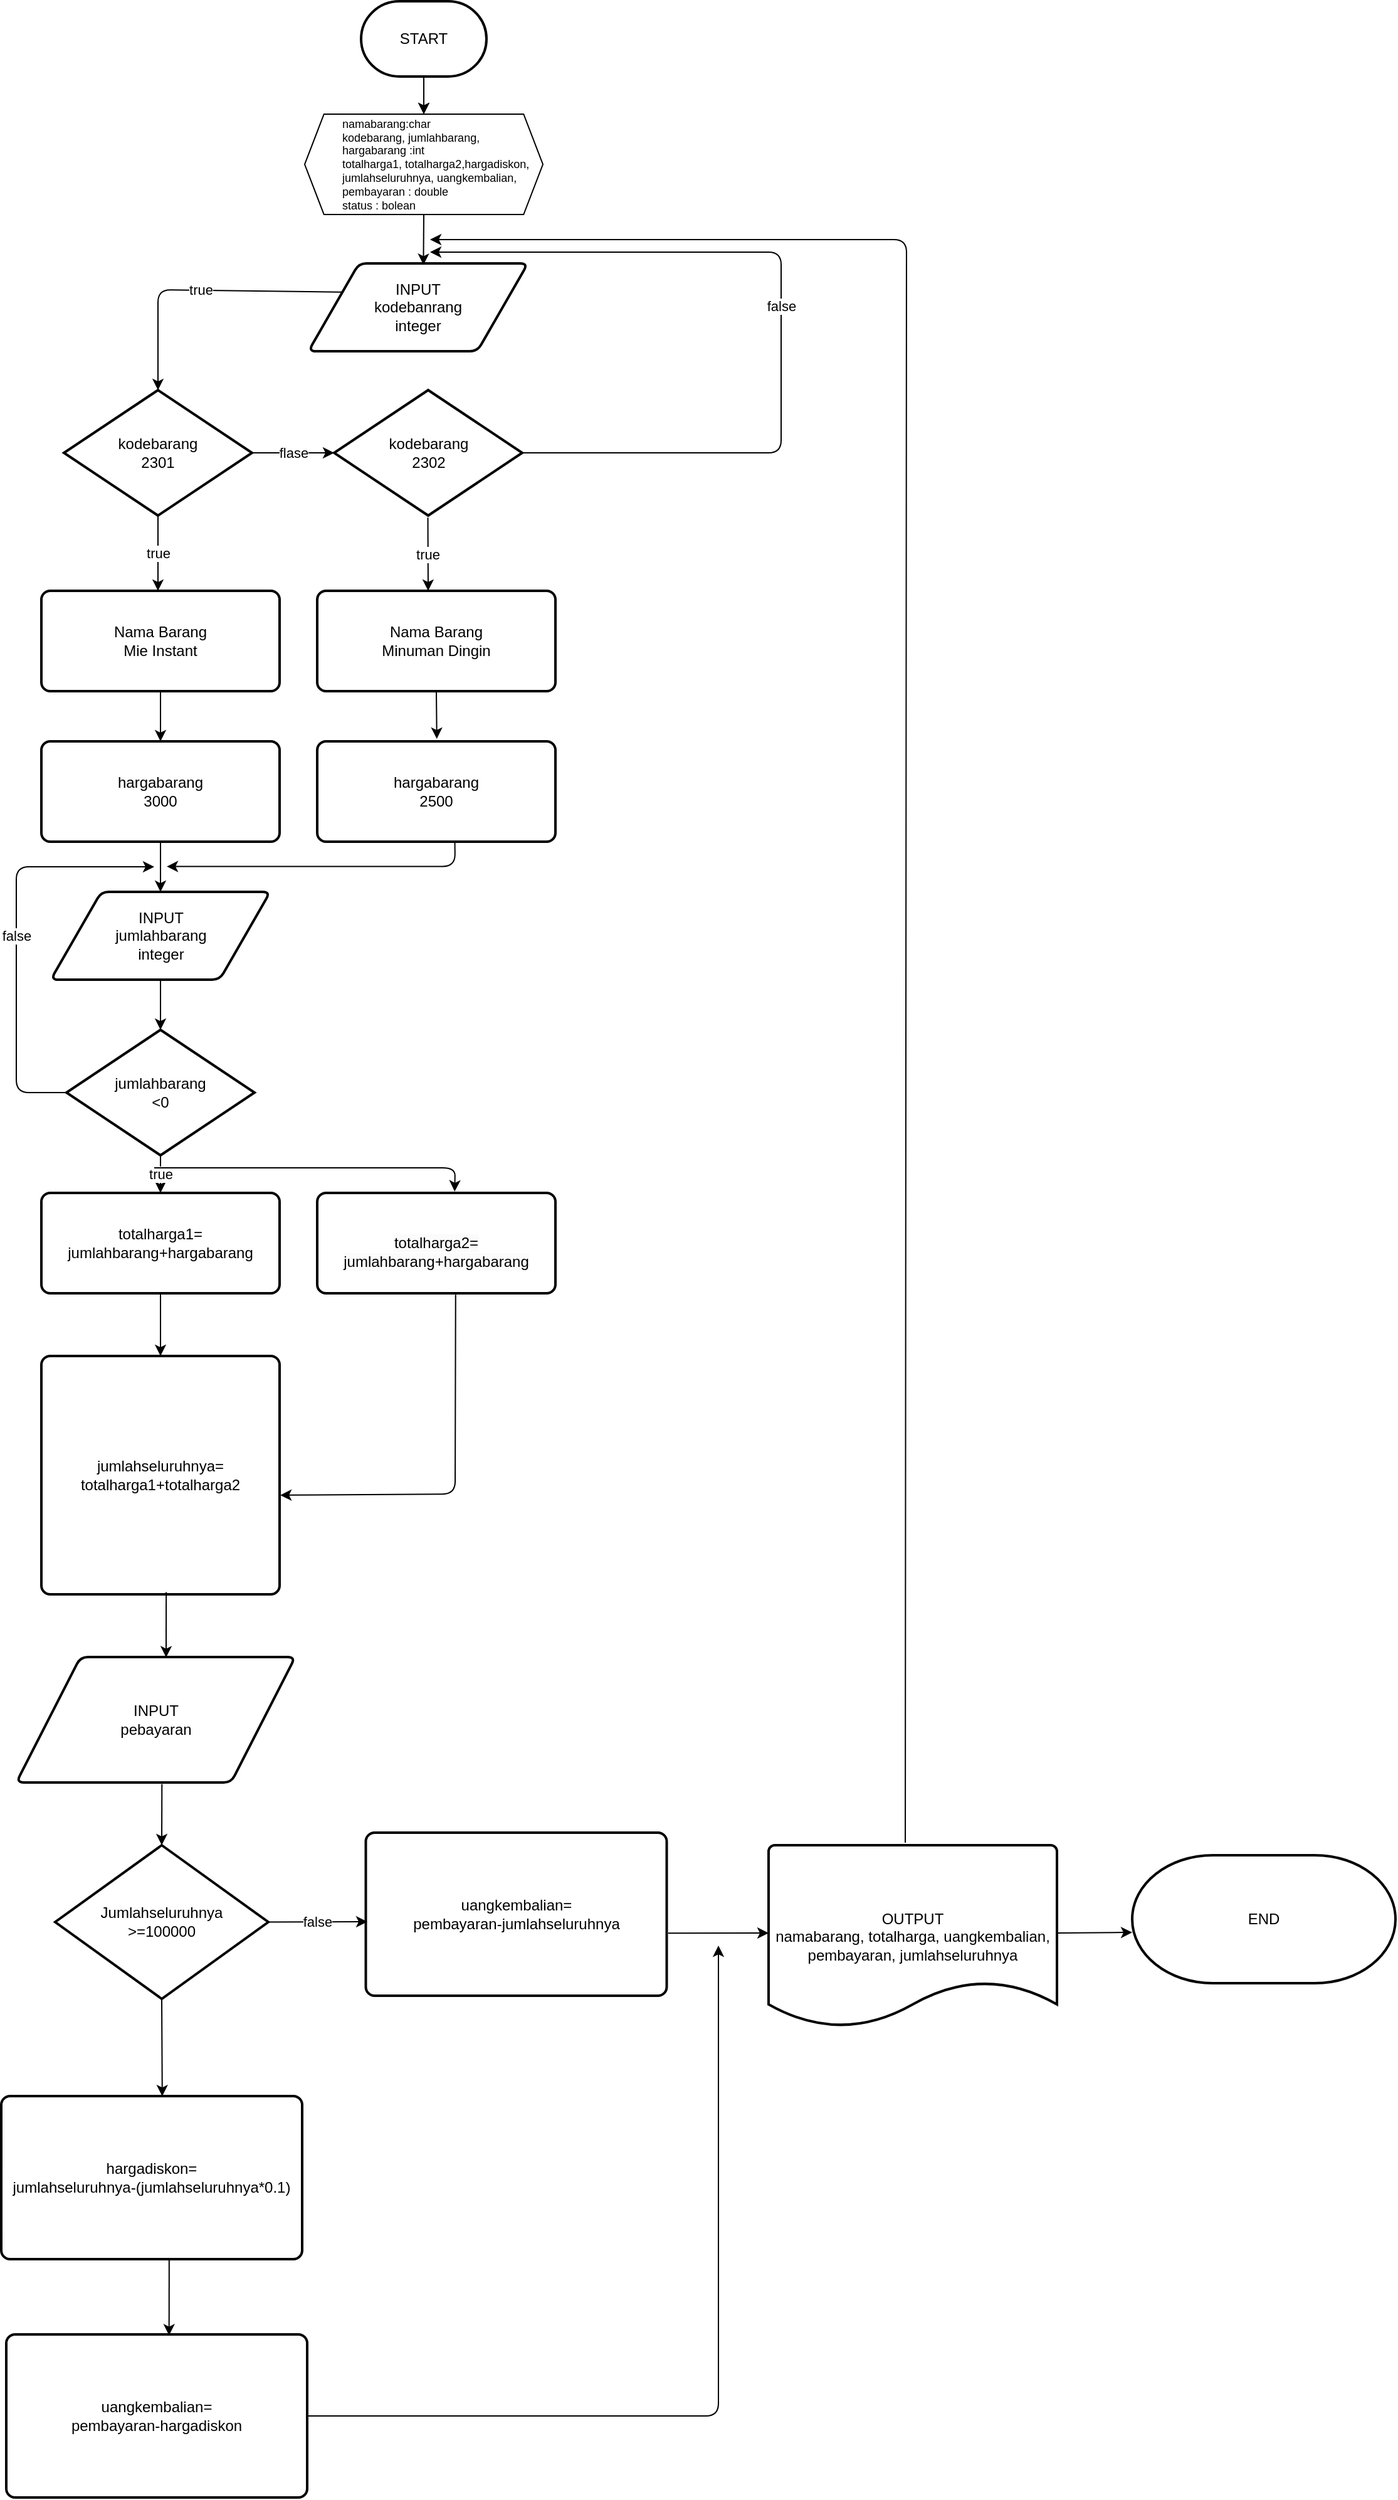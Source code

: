 <mxfile version="22.0.2" type="device">
  <diagram name="Page-1" id="sKuAQNxoBss62TvX7HFl">
    <mxGraphModel dx="843" dy="932" grid="1" gridSize="10" guides="1" tooltips="1" connect="1" arrows="1" fold="1" page="1" pageScale="1" pageWidth="850" pageHeight="1100" math="0" shadow="0">
      <root>
        <mxCell id="0" />
        <mxCell id="1" parent="0" />
        <mxCell id="3EsMmoUdwAtE5bACH4K3-32" value="" style="edgeStyle=orthogonalEdgeStyle;rounded=1;orthogonalLoop=1;jettySize=auto;html=1;" parent="1" edge="1">
          <mxGeometry relative="1" as="geometry">
            <mxPoint x="355" y="70" as="sourcePoint" />
            <mxPoint x="355" y="100" as="targetPoint" />
          </mxGeometry>
        </mxCell>
        <mxCell id="3EsMmoUdwAtE5bACH4K3-3" value="INPUT&lt;br&gt;kodebanrang&lt;br&gt;integer" style="shape=parallelogram;html=1;strokeWidth=2;perimeter=parallelogramPerimeter;whiteSpace=wrap;rounded=1;arcSize=12;size=0.23;" parent="1" vertex="1">
          <mxGeometry x="263" y="219" width="175" height="70" as="geometry" />
        </mxCell>
        <mxCell id="3EsMmoUdwAtE5bACH4K3-6" value="kodebarang&lt;br&gt;2302" style="strokeWidth=2;html=1;shape=mxgraph.flowchart.decision;whiteSpace=wrap;rounded=1;" parent="1" vertex="1">
          <mxGeometry x="283.5" y="320" width="150" height="100" as="geometry" />
        </mxCell>
        <mxCell id="3EsMmoUdwAtE5bACH4K3-8" value="kodebarang&lt;br&gt;2301" style="strokeWidth=2;html=1;shape=mxgraph.flowchart.decision;whiteSpace=wrap;rounded=1;" parent="1" vertex="1">
          <mxGeometry x="68" y="320" width="150" height="100" as="geometry" />
        </mxCell>
        <mxCell id="3EsMmoUdwAtE5bACH4K3-9" value="Nama Barang&lt;br&gt;Mie Instant" style="rounded=1;whiteSpace=wrap;html=1;absoluteArcSize=1;arcSize=14;strokeWidth=2;" parent="1" vertex="1">
          <mxGeometry x="50" y="480" width="190" height="80" as="geometry" />
        </mxCell>
        <mxCell id="3EsMmoUdwAtE5bACH4K3-11" value="Nama Barang&lt;br&gt;Minuman Dingin" style="rounded=1;whiteSpace=wrap;html=1;absoluteArcSize=1;arcSize=14;strokeWidth=2;" parent="1" vertex="1">
          <mxGeometry x="270" y="480" width="190" height="80" as="geometry" />
        </mxCell>
        <mxCell id="3EsMmoUdwAtE5bACH4K3-12" value="hargabarang&lt;br&gt;3000" style="rounded=1;whiteSpace=wrap;html=1;absoluteArcSize=1;arcSize=14;strokeWidth=2;" parent="1" vertex="1">
          <mxGeometry x="50" y="600" width="190" height="80" as="geometry" />
        </mxCell>
        <mxCell id="3EsMmoUdwAtE5bACH4K3-13" value="hargabarang&lt;br&gt;2500" style="rounded=1;whiteSpace=wrap;html=1;absoluteArcSize=1;arcSize=14;strokeWidth=2;" parent="1" vertex="1">
          <mxGeometry x="270" y="600" width="190" height="80" as="geometry" />
        </mxCell>
        <mxCell id="3EsMmoUdwAtE5bACH4K3-16" value="INPUT&lt;br&gt;jumlahbarang&lt;br&gt;integer" style="shape=parallelogram;html=1;strokeWidth=2;perimeter=parallelogramPerimeter;whiteSpace=wrap;rounded=1;arcSize=12;size=0.23;" parent="1" vertex="1">
          <mxGeometry x="57.5" y="720" width="175" height="70" as="geometry" />
        </mxCell>
        <mxCell id="3EsMmoUdwAtE5bACH4K3-17" value="jumlahbarang&lt;br&gt;&amp;lt;0" style="strokeWidth=2;html=1;shape=mxgraph.flowchart.decision;whiteSpace=wrap;rounded=1;" parent="1" vertex="1">
          <mxGeometry x="70" y="830" width="150" height="100" as="geometry" />
        </mxCell>
        <mxCell id="3EsMmoUdwAtE5bACH4K3-18" value="jumlahseluruhnya=&lt;br&gt;totalharga1+totalharga2" style="rounded=1;whiteSpace=wrap;html=1;absoluteArcSize=1;arcSize=14;strokeWidth=2;" parent="1" vertex="1">
          <mxGeometry x="50" y="1090" width="190" height="190" as="geometry" />
        </mxCell>
        <mxCell id="3EsMmoUdwAtE5bACH4K3-19" value="totalharga1=&lt;br&gt;jumlahbarang+hargabarang" style="rounded=1;whiteSpace=wrap;html=1;absoluteArcSize=1;arcSize=14;strokeWidth=2;" parent="1" vertex="1">
          <mxGeometry x="50" y="960" width="190" height="80" as="geometry" />
        </mxCell>
        <mxCell id="3EsMmoUdwAtE5bACH4K3-20" value="&lt;br&gt;&lt;span style=&quot;color: rgb(0, 0, 0); font-family: Helvetica; font-size: 12px; font-style: normal; font-variant-ligatures: normal; font-variant-caps: normal; font-weight: 400; letter-spacing: normal; orphans: 2; text-align: center; text-indent: 0px; text-transform: none; widows: 2; word-spacing: 0px; -webkit-text-stroke-width: 0px; background-color: rgb(251, 251, 251); text-decoration-thickness: initial; text-decoration-style: initial; text-decoration-color: initial; float: none; display: inline !important;&quot;&gt;totalharga2=&lt;/span&gt;&lt;br style=&quot;border-color: var(--border-color); color: rgb(0, 0, 0); font-family: Helvetica; font-size: 12px; font-style: normal; font-variant-ligatures: normal; font-variant-caps: normal; font-weight: 400; letter-spacing: normal; orphans: 2; text-align: center; text-indent: 0px; text-transform: none; widows: 2; word-spacing: 0px; -webkit-text-stroke-width: 0px; background-color: rgb(251, 251, 251); text-decoration-thickness: initial; text-decoration-style: initial; text-decoration-color: initial;&quot;&gt;&lt;span style=&quot;color: rgb(0, 0, 0); font-family: Helvetica; font-size: 12px; font-style: normal; font-variant-ligatures: normal; font-variant-caps: normal; font-weight: 400; letter-spacing: normal; orphans: 2; text-align: center; text-indent: 0px; text-transform: none; widows: 2; word-spacing: 0px; -webkit-text-stroke-width: 0px; background-color: rgb(251, 251, 251); text-decoration-thickness: initial; text-decoration-style: initial; text-decoration-color: initial; float: none; display: inline !important;&quot;&gt;jumlahbarang+hargabarang&lt;/span&gt;&lt;br&gt;" style="rounded=1;whiteSpace=wrap;html=1;absoluteArcSize=1;arcSize=14;strokeWidth=2;" parent="1" vertex="1">
          <mxGeometry x="270" y="960" width="190" height="80" as="geometry" />
        </mxCell>
        <mxCell id="3EsMmoUdwAtE5bACH4K3-21" value="INPUT&lt;br&gt;pebayaran" style="shape=parallelogram;html=1;strokeWidth=2;perimeter=parallelogramPerimeter;whiteSpace=wrap;rounded=1;arcSize=12;size=0.23;" parent="1" vertex="1">
          <mxGeometry x="30" y="1330" width="222.5" height="100" as="geometry" />
        </mxCell>
        <mxCell id="3EsMmoUdwAtE5bACH4K3-22" value="Jumlahseluruhnya&lt;br&gt;&amp;gt;=100000" style="strokeWidth=2;html=1;shape=mxgraph.flowchart.decision;whiteSpace=wrap;rounded=1;" parent="1" vertex="1">
          <mxGeometry x="61" y="1480" width="170" height="122.5" as="geometry" />
        </mxCell>
        <mxCell id="3EsMmoUdwAtE5bACH4K3-23" value="uangkembalian=&lt;br&gt;pembayaran-jumlahseluruhnya" style="rounded=1;whiteSpace=wrap;html=1;absoluteArcSize=1;arcSize=14;strokeWidth=2;" parent="1" vertex="1">
          <mxGeometry x="308.75" y="1470" width="240" height="130" as="geometry" />
        </mxCell>
        <mxCell id="3EsMmoUdwAtE5bACH4K3-24" value="OUTPUT&lt;br&gt;namabarang, totalharga, uangkembalian, pembayaran, jumlahseluruhnya" style="strokeWidth=2;html=1;shape=mxgraph.flowchart.document2;whiteSpace=wrap;size=0.25;rounded=1;" parent="1" vertex="1">
          <mxGeometry x="630" y="1480" width="230" height="145" as="geometry" />
        </mxCell>
        <mxCell id="3EsMmoUdwAtE5bACH4K3-27" value="hargadiskon=&lt;br&gt;jumlahseluruhnya-(jumlahseluruhnya*0.1)" style="rounded=1;whiteSpace=wrap;html=1;absoluteArcSize=1;arcSize=14;strokeWidth=2;" parent="1" vertex="1">
          <mxGeometry x="18" y="1680" width="240" height="130" as="geometry" />
        </mxCell>
        <mxCell id="3EsMmoUdwAtE5bACH4K3-28" value="uangkembalian=&lt;br&gt;pembayaran-hargadiskon" style="rounded=1;whiteSpace=wrap;html=1;absoluteArcSize=1;arcSize=14;strokeWidth=2;" parent="1" vertex="1">
          <mxGeometry x="22" y="1870" width="240" height="130" as="geometry" />
        </mxCell>
        <mxCell id="3EsMmoUdwAtE5bACH4K3-30" value="" style="endArrow=classic;html=1;rounded=1;entryX=0.5;entryY=0;entryDx=0;entryDy=0;exitX=0.5;exitY=1;exitDx=0;exitDy=0;exitPerimeter=0;" parent="1" edge="1">
          <mxGeometry width="50" height="50" relative="1" as="geometry">
            <mxPoint x="355" y="70" as="sourcePoint" />
            <mxPoint x="355" y="100" as="targetPoint" />
          </mxGeometry>
        </mxCell>
        <mxCell id="3EsMmoUdwAtE5bACH4K3-35" value="" style="endArrow=classic;html=1;rounded=1;entryX=0.524;entryY=0.017;entryDx=0;entryDy=0;entryPerimeter=0;exitX=0.5;exitY=1;exitDx=0;exitDy=0;" parent="1" target="3EsMmoUdwAtE5bACH4K3-3" edge="1">
          <mxGeometry width="50" height="50" relative="1" as="geometry">
            <mxPoint x="355" y="180" as="sourcePoint" />
            <mxPoint x="370" y="110" as="targetPoint" />
          </mxGeometry>
        </mxCell>
        <mxCell id="3EsMmoUdwAtE5bACH4K3-36" value="true" style="endArrow=classic;html=1;rounded=1;entryX=0.5;entryY=0;entryDx=0;entryDy=0;entryPerimeter=0;exitX=0;exitY=0.25;exitDx=0;exitDy=0;" parent="1" source="3EsMmoUdwAtE5bACH4K3-3" target="3EsMmoUdwAtE5bACH4K3-8" edge="1">
          <mxGeometry width="50" height="50" relative="1" as="geometry">
            <mxPoint x="190" y="240" as="sourcePoint" />
            <mxPoint x="370" y="240" as="targetPoint" />
            <Array as="points">
              <mxPoint x="143" y="240" />
            </Array>
          </mxGeometry>
        </mxCell>
        <mxCell id="3EsMmoUdwAtE5bACH4K3-38" value="flase" style="endArrow=classic;html=1;rounded=1;entryX=0;entryY=0.5;entryDx=0;entryDy=0;entryPerimeter=0;exitX=1;exitY=0.5;exitDx=0;exitDy=0;exitPerimeter=0;" parent="1" source="3EsMmoUdwAtE5bACH4K3-8" target="3EsMmoUdwAtE5bACH4K3-6" edge="1">
          <mxGeometry width="50" height="50" relative="1" as="geometry">
            <mxPoint x="300" y="280" as="sourcePoint" />
            <mxPoint x="350" y="230" as="targetPoint" />
          </mxGeometry>
        </mxCell>
        <mxCell id="3EsMmoUdwAtE5bACH4K3-39" value="true" style="endArrow=classic;html=1;rounded=1;entryX=0.467;entryY=-0.021;entryDx=0;entryDy=0;entryPerimeter=0;exitX=0.5;exitY=1;exitDx=0;exitDy=0;exitPerimeter=0;" parent="1" edge="1">
          <mxGeometry width="50" height="50" relative="1" as="geometry">
            <mxPoint x="358.26" y="421.68" as="sourcePoint" />
            <mxPoint x="358.49" y="480.0" as="targetPoint" />
          </mxGeometry>
        </mxCell>
        <mxCell id="3EsMmoUdwAtE5bACH4K3-40" value="true" style="endArrow=classic;html=1;rounded=1;entryX=0.5;entryY=0;entryDx=0;entryDy=0;" parent="1" edge="1">
          <mxGeometry width="50" height="50" relative="1" as="geometry">
            <mxPoint x="143" y="420" as="sourcePoint" />
            <mxPoint x="143" y="480" as="targetPoint" />
          </mxGeometry>
        </mxCell>
        <mxCell id="3EsMmoUdwAtE5bACH4K3-42" value="START" style="strokeWidth=2;html=1;shape=mxgraph.flowchart.terminator;whiteSpace=wrap;rounded=1;" parent="1" vertex="1">
          <mxGeometry x="305" y="10" width="100" height="60" as="geometry" />
        </mxCell>
        <mxCell id="3EsMmoUdwAtE5bACH4K3-43" value="false" style="endArrow=classic;html=1;rounded=1;exitX=1;exitY=0.5;exitDx=0;exitDy=0;exitPerimeter=0;" parent="1" source="3EsMmoUdwAtE5bACH4K3-6" edge="1">
          <mxGeometry width="50" height="50" relative="1" as="geometry">
            <mxPoint x="530" y="430" as="sourcePoint" />
            <mxPoint x="360" y="210" as="targetPoint" />
            <Array as="points">
              <mxPoint x="640" y="370" />
              <mxPoint x="640" y="210" />
              <mxPoint x="360" y="210" />
            </Array>
          </mxGeometry>
        </mxCell>
        <mxCell id="3EsMmoUdwAtE5bACH4K3-45" value="" style="endArrow=classic;html=1;rounded=1;exitX=0.5;exitY=1;exitDx=0;exitDy=0;entryX=0.5;entryY=0;entryDx=0;entryDy=0;" parent="1" source="3EsMmoUdwAtE5bACH4K3-9" target="3EsMmoUdwAtE5bACH4K3-12" edge="1">
          <mxGeometry width="50" height="50" relative="1" as="geometry">
            <mxPoint x="450" y="430" as="sourcePoint" />
            <mxPoint x="500" y="380" as="targetPoint" />
          </mxGeometry>
        </mxCell>
        <mxCell id="3EsMmoUdwAtE5bACH4K3-46" value="" style="endArrow=classic;html=1;rounded=1;exitX=0.5;exitY=1;exitDx=0;exitDy=0;entryX=0.502;entryY=-0.025;entryDx=0;entryDy=0;entryPerimeter=0;" parent="1" source="3EsMmoUdwAtE5bACH4K3-11" target="3EsMmoUdwAtE5bACH4K3-13" edge="1">
          <mxGeometry width="50" height="50" relative="1" as="geometry">
            <mxPoint x="250" y="560" as="sourcePoint" />
            <mxPoint x="300" y="510" as="targetPoint" />
            <Array as="points" />
          </mxGeometry>
        </mxCell>
        <mxCell id="3EsMmoUdwAtE5bACH4K3-47" value="" style="endArrow=classic;html=1;rounded=1;entryX=0.5;entryY=0;entryDx=0;entryDy=0;exitX=0.5;exitY=1;exitDx=0;exitDy=0;" parent="1" source="3EsMmoUdwAtE5bACH4K3-12" target="3EsMmoUdwAtE5bACH4K3-16" edge="1">
          <mxGeometry width="50" height="50" relative="1" as="geometry">
            <mxPoint x="240" y="620" as="sourcePoint" />
            <mxPoint x="290" y="570" as="targetPoint" />
          </mxGeometry>
        </mxCell>
        <mxCell id="3EsMmoUdwAtE5bACH4K3-48" value="" style="endArrow=classic;html=1;rounded=1;entryX=0.5;entryY=0;entryDx=0;entryDy=0;entryPerimeter=0;exitX=0.5;exitY=1;exitDx=0;exitDy=0;" parent="1" source="3EsMmoUdwAtE5bACH4K3-16" target="3EsMmoUdwAtE5bACH4K3-17" edge="1">
          <mxGeometry width="50" height="50" relative="1" as="geometry">
            <mxPoint x="140" y="910" as="sourcePoint" />
            <mxPoint x="190" y="860" as="targetPoint" />
          </mxGeometry>
        </mxCell>
        <mxCell id="3EsMmoUdwAtE5bACH4K3-49" value="" style="endArrow=classic;html=1;rounded=1;exitX=0.525;exitY=1.003;exitDx=0;exitDy=0;exitPerimeter=0;" parent="1" edge="1">
          <mxGeometry width="50" height="50" relative="1" as="geometry">
            <mxPoint x="379.75" y="680" as="sourcePoint" />
            <mxPoint x="150" y="699.76" as="targetPoint" />
            <Array as="points">
              <mxPoint x="380" y="699.76" />
            </Array>
          </mxGeometry>
        </mxCell>
        <mxCell id="3EsMmoUdwAtE5bACH4K3-50" value="false" style="endArrow=classic;html=1;rounded=1;exitX=0;exitY=0.5;exitDx=0;exitDy=0;exitPerimeter=0;" parent="1" source="3EsMmoUdwAtE5bACH4K3-17" edge="1">
          <mxGeometry width="50" height="50" relative="1" as="geometry">
            <mxPoint x="60" y="880.0" as="sourcePoint" />
            <mxPoint x="140" y="700" as="targetPoint" />
            <Array as="points">
              <mxPoint x="30" y="880" />
              <mxPoint x="30" y="700" />
            </Array>
          </mxGeometry>
        </mxCell>
        <mxCell id="3EsMmoUdwAtE5bACH4K3-51" value="true" style="endArrow=classic;html=1;rounded=1;exitX=0.5;exitY=1;exitDx=0;exitDy=0;exitPerimeter=0;entryX=0.5;entryY=0;entryDx=0;entryDy=0;" parent="1" source="3EsMmoUdwAtE5bACH4K3-17" target="3EsMmoUdwAtE5bACH4K3-19" edge="1">
          <mxGeometry width="50" height="50" relative="1" as="geometry">
            <mxPoint x="330" y="1340" as="sourcePoint" />
            <mxPoint x="380" y="1290" as="targetPoint" />
          </mxGeometry>
        </mxCell>
        <mxCell id="3EsMmoUdwAtE5bACH4K3-52" value="" style="endArrow=classic;html=1;rounded=1;entryX=0.577;entryY=-0.014;entryDx=0;entryDy=0;entryPerimeter=0;" parent="1" target="3EsMmoUdwAtE5bACH4K3-20" edge="1">
          <mxGeometry width="50" height="50" relative="1" as="geometry">
            <mxPoint x="140" y="940" as="sourcePoint" />
            <mxPoint x="380" y="940" as="targetPoint" />
            <Array as="points">
              <mxPoint x="380" y="940" />
            </Array>
          </mxGeometry>
        </mxCell>
        <mxCell id="3EsMmoUdwAtE5bACH4K3-53" value="" style="endArrow=classic;html=1;rounded=1;exitX=0.5;exitY=1;exitDx=0;exitDy=0;entryX=0.5;entryY=0;entryDx=0;entryDy=0;" parent="1" source="3EsMmoUdwAtE5bACH4K3-19" target="3EsMmoUdwAtE5bACH4K3-18" edge="1">
          <mxGeometry width="50" height="50" relative="1" as="geometry">
            <mxPoint x="260" y="1250" as="sourcePoint" />
            <mxPoint x="310" y="1200" as="targetPoint" />
          </mxGeometry>
        </mxCell>
        <mxCell id="3EsMmoUdwAtE5bACH4K3-54" value="" style="endArrow=classic;html=1;rounded=1;exitX=0.581;exitY=1.014;exitDx=0;exitDy=0;exitPerimeter=0;entryX=1.003;entryY=0.584;entryDx=0;entryDy=0;entryPerimeter=0;" parent="1" source="3EsMmoUdwAtE5bACH4K3-20" target="3EsMmoUdwAtE5bACH4K3-18" edge="1">
          <mxGeometry width="50" height="50" relative="1" as="geometry">
            <mxPoint x="260" y="1250" as="sourcePoint" />
            <mxPoint x="250" y="1200" as="targetPoint" />
            <Array as="points">
              <mxPoint x="380" y="1200" />
            </Array>
          </mxGeometry>
        </mxCell>
        <mxCell id="3EsMmoUdwAtE5bACH4K3-55" value="" style="endArrow=classic;html=1;rounded=1;exitX=0.524;exitY=0.991;exitDx=0;exitDy=0;entryX=0.537;entryY=0.003;entryDx=0;entryDy=0;entryPerimeter=0;exitPerimeter=0;" parent="1" source="3EsMmoUdwAtE5bACH4K3-18" target="3EsMmoUdwAtE5bACH4K3-21" edge="1">
          <mxGeometry width="50" height="50" relative="1" as="geometry">
            <mxPoint x="100" y="1340" as="sourcePoint" />
            <mxPoint x="150" y="1290" as="targetPoint" />
          </mxGeometry>
        </mxCell>
        <mxCell id="3EsMmoUdwAtE5bACH4K3-56" value="" style="endArrow=classic;html=1;rounded=1;exitX=0.522;exitY=1.013;exitDx=0;exitDy=0;exitPerimeter=0;entryX=0.5;entryY=0;entryDx=0;entryDy=0;entryPerimeter=0;" parent="1" source="3EsMmoUdwAtE5bACH4K3-21" target="3EsMmoUdwAtE5bACH4K3-22" edge="1">
          <mxGeometry width="50" height="50" relative="1" as="geometry">
            <mxPoint x="110" y="1440" as="sourcePoint" />
            <mxPoint x="160" y="1390" as="targetPoint" />
          </mxGeometry>
        </mxCell>
        <mxCell id="3EsMmoUdwAtE5bACH4K3-57" value="" style="endArrow=classic;html=1;rounded=1;entryX=0.535;entryY=0.001;entryDx=0;entryDy=0;exitX=0.5;exitY=1;exitDx=0;exitDy=0;exitPerimeter=0;entryPerimeter=0;" parent="1" source="3EsMmoUdwAtE5bACH4K3-22" target="3EsMmoUdwAtE5bACH4K3-27" edge="1">
          <mxGeometry width="50" height="50" relative="1" as="geometry">
            <mxPoint x="10" y="1540" as="sourcePoint" />
            <mxPoint x="60" y="1490" as="targetPoint" />
          </mxGeometry>
        </mxCell>
        <mxCell id="3EsMmoUdwAtE5bACH4K3-58" value="" style="endArrow=classic;html=1;rounded=1;entryX=0.541;entryY=0.006;entryDx=0;entryDy=0;exitX=0.558;exitY=0.992;exitDx=0;exitDy=0;exitPerimeter=0;entryPerimeter=0;" parent="1" source="3EsMmoUdwAtE5bACH4K3-27" target="3EsMmoUdwAtE5bACH4K3-28" edge="1">
          <mxGeometry width="50" height="50" relative="1" as="geometry">
            <mxPoint x="-20" y="1700" as="sourcePoint" />
            <mxPoint x="30" y="1650" as="targetPoint" />
          </mxGeometry>
        </mxCell>
        <mxCell id="3EsMmoUdwAtE5bACH4K3-59" value="false" style="endArrow=classic;html=1;rounded=1;exitX=1;exitY=0.5;exitDx=0;exitDy=0;exitPerimeter=0;" parent="1" source="3EsMmoUdwAtE5bACH4K3-22" edge="1">
          <mxGeometry width="50" height="50" relative="1" as="geometry">
            <mxPoint x="480" y="1600" as="sourcePoint" />
            <mxPoint x="310" y="1541" as="targetPoint" />
          </mxGeometry>
        </mxCell>
        <mxCell id="3EsMmoUdwAtE5bACH4K3-60" value="" style="endArrow=classic;html=1;rounded=1;exitX=1.005;exitY=0.616;exitDx=0;exitDy=0;exitPerimeter=0;entryX=0;entryY=0.483;entryDx=0;entryDy=0;entryPerimeter=0;" parent="1" source="3EsMmoUdwAtE5bACH4K3-23" target="3EsMmoUdwAtE5bACH4K3-24" edge="1">
          <mxGeometry width="50" height="50" relative="1" as="geometry">
            <mxPoint x="550" y="1550" as="sourcePoint" />
            <mxPoint x="600" y="1560" as="targetPoint" />
          </mxGeometry>
        </mxCell>
        <mxCell id="3EsMmoUdwAtE5bACH4K3-61" value="END" style="strokeWidth=2;html=1;shape=mxgraph.flowchart.terminator;whiteSpace=wrap;rounded=1;" parent="1" vertex="1">
          <mxGeometry x="920" y="1488" width="210" height="102" as="geometry" />
        </mxCell>
        <mxCell id="3EsMmoUdwAtE5bACH4K3-62" value="" style="endArrow=classic;html=1;rounded=1;exitX=1;exitY=0.483;exitDx=0;exitDy=0;exitPerimeter=0;entryX=0;entryY=0.603;entryDx=0;entryDy=0;entryPerimeter=0;" parent="1" source="3EsMmoUdwAtE5bACH4K3-24" target="3EsMmoUdwAtE5bACH4K3-61" edge="1">
          <mxGeometry width="50" height="50" relative="1" as="geometry">
            <mxPoint x="650" y="1510" as="sourcePoint" />
            <mxPoint x="700" y="1470" as="targetPoint" />
          </mxGeometry>
        </mxCell>
        <mxCell id="3EsMmoUdwAtE5bACH4K3-63" value="" style="endArrow=classic;html=1;rounded=1;exitX=1;exitY=0.5;exitDx=0;exitDy=0;" parent="1" source="3EsMmoUdwAtE5bACH4K3-28" edge="1">
          <mxGeometry width="50" height="50" relative="1" as="geometry">
            <mxPoint x="420" y="1800" as="sourcePoint" />
            <mxPoint x="590" y="1560" as="targetPoint" />
            <Array as="points">
              <mxPoint x="590" y="1935" />
            </Array>
          </mxGeometry>
        </mxCell>
        <mxCell id="3EsMmoUdwAtE5bACH4K3-64" value="" style="endArrow=classic;html=1;rounded=1;exitX=0.474;exitY=-0.014;exitDx=0;exitDy=0;exitPerimeter=0;" parent="1" source="3EsMmoUdwAtE5bACH4K3-24" edge="1">
          <mxGeometry width="50" height="50" relative="1" as="geometry">
            <mxPoint x="740" y="1470" as="sourcePoint" />
            <mxPoint x="360" y="200" as="targetPoint" />
            <Array as="points">
              <mxPoint x="740" y="200" />
            </Array>
          </mxGeometry>
        </mxCell>
        <mxCell id="3EsMmoUdwAtE5bACH4K3-67" value="" style="verticalLabelPosition=bottom;verticalAlign=top;html=1;shape=hexagon;perimeter=hexagonPerimeter2;arcSize=6;size=0.081;" parent="1" vertex="1">
          <mxGeometry x="260" y="100" width="190" height="80" as="geometry" />
        </mxCell>
        <mxCell id="3EsMmoUdwAtE5bACH4K3-69" value="namabarang:char&lt;br style=&quot;font-size: 9px;&quot;&gt;kodebarang, jumlahbarang, &lt;br&gt;hargabarang :int&lt;br style=&quot;font-size: 9px;&quot;&gt;totalharga1, totalharga2,hargadiskon, &lt;br&gt;jumlahseluruhnya, uangkembalian,&amp;nbsp;&lt;br style=&quot;font-size: 9px;&quot;&gt;pembayaran : double&lt;br style=&quot;font-size: 9px;&quot;&gt;status : bolean" style="text;strokeColor=none;align=left;fillColor=none;html=1;verticalAlign=middle;whiteSpace=wrap;rounded=0;fontSize=9;" parent="1" vertex="1">
          <mxGeometry x="287.5" y="100" width="156.5" height="80" as="geometry" />
        </mxCell>
      </root>
    </mxGraphModel>
  </diagram>
</mxfile>
